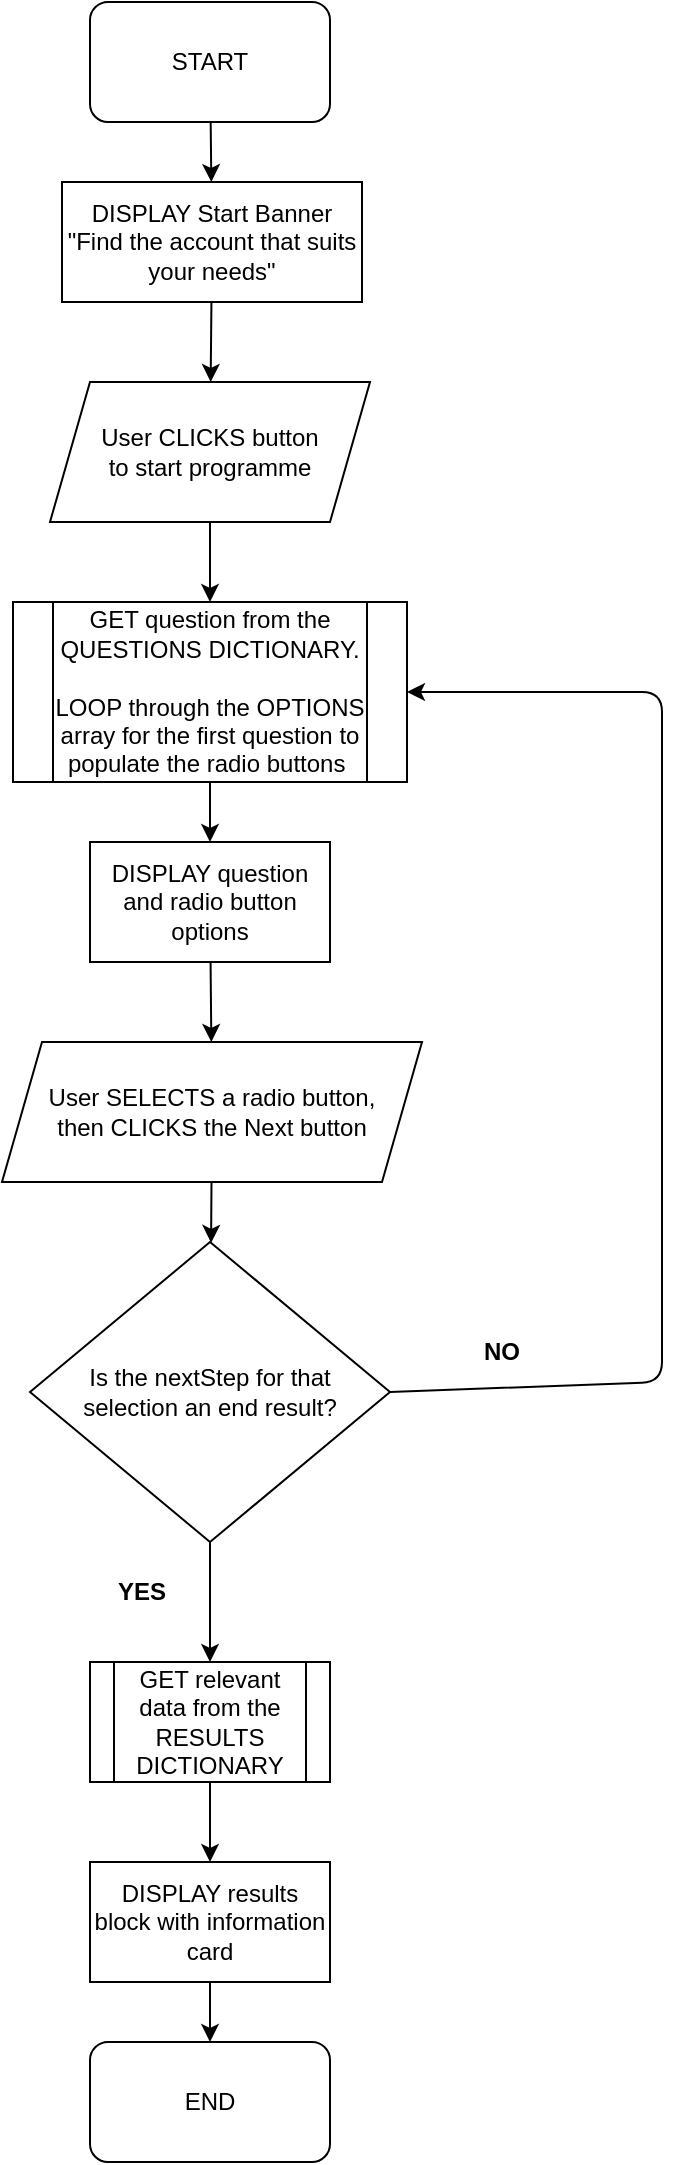 <mxfile>
    <diagram id="boseMotbtMpDVTBppYLF" name="Page-1">
        <mxGraphModel dx="846" dy="541" grid="1" gridSize="10" guides="1" tooltips="1" connect="1" arrows="1" fold="1" page="1" pageScale="1" pageWidth="827" pageHeight="1169" math="0" shadow="0">
            <root>
                <mxCell id="0"/>
                <mxCell id="1" parent="0"/>
                <mxCell id="4" value="" style="edgeStyle=none;html=1;" edge="1" parent="1" source="2" target="3">
                    <mxGeometry relative="1" as="geometry"/>
                </mxCell>
                <mxCell id="2" value="START" style="rounded=1;whiteSpace=wrap;html=1;" vertex="1" parent="1">
                    <mxGeometry x="354" y="10" width="120" height="60" as="geometry"/>
                </mxCell>
                <mxCell id="6" value="" style="edgeStyle=none;html=1;" edge="1" parent="1" source="3" target="5">
                    <mxGeometry relative="1" as="geometry"/>
                </mxCell>
                <mxCell id="3" value="DISPLAY Start Banner&lt;br&gt;&quot;Find the account that suits your needs&quot;" style="rounded=0;whiteSpace=wrap;html=1;" vertex="1" parent="1">
                    <mxGeometry x="340" y="100" width="150" height="60" as="geometry"/>
                </mxCell>
                <mxCell id="10" value="" style="edgeStyle=none;html=1;" edge="1" parent="1" source="5" target="9">
                    <mxGeometry relative="1" as="geometry"/>
                </mxCell>
                <mxCell id="5" value="User CLICKS button &lt;br&gt;to start programme" style="shape=parallelogram;perimeter=parallelogramPerimeter;whiteSpace=wrap;html=1;fixedSize=1;" vertex="1" parent="1">
                    <mxGeometry x="334" y="200" width="160" height="70" as="geometry"/>
                </mxCell>
                <mxCell id="12" value="" style="edgeStyle=none;html=1;" edge="1" parent="1" source="9" target="11">
                    <mxGeometry relative="1" as="geometry"/>
                </mxCell>
                <mxCell id="9" value="GET question from the QUESTIONS DICTIONARY. &lt;br&gt;&lt;br&gt;LOOP through the OPTIONS array for the first question to populate the radio buttons&amp;nbsp;" style="shape=process;whiteSpace=wrap;html=1;backgroundOutline=1;" vertex="1" parent="1">
                    <mxGeometry x="315.5" y="310" width="197" height="90" as="geometry"/>
                </mxCell>
                <mxCell id="14" value="" style="edgeStyle=none;html=1;" edge="1" parent="1" source="11" target="13">
                    <mxGeometry relative="1" as="geometry"/>
                </mxCell>
                <mxCell id="11" value="DISPLAY question and radio button options" style="whiteSpace=wrap;html=1;" vertex="1" parent="1">
                    <mxGeometry x="354" y="430" width="120" height="60" as="geometry"/>
                </mxCell>
                <mxCell id="16" value="" style="edgeStyle=none;html=1;" edge="1" parent="1" source="13" target="15">
                    <mxGeometry relative="1" as="geometry"/>
                </mxCell>
                <mxCell id="13" value="User SELECTS a radio button, &lt;br&gt;then CLICKS the Next button" style="shape=parallelogram;perimeter=parallelogramPerimeter;whiteSpace=wrap;html=1;fixedSize=1;" vertex="1" parent="1">
                    <mxGeometry x="310" y="530" width="210" height="70" as="geometry"/>
                </mxCell>
                <mxCell id="21" value="" style="edgeStyle=none;html=1;" edge="1" parent="1" source="15" target="19">
                    <mxGeometry relative="1" as="geometry"/>
                </mxCell>
                <mxCell id="15" value="Is the nextStep for that &lt;br&gt;selection an end result?" style="rhombus;whiteSpace=wrap;html=1;" vertex="1" parent="1">
                    <mxGeometry x="324" y="630" width="180" height="150" as="geometry"/>
                </mxCell>
                <mxCell id="23" value="" style="edgeStyle=none;html=1;" edge="1" parent="1" source="19" target="22">
                    <mxGeometry relative="1" as="geometry"/>
                </mxCell>
                <mxCell id="24" style="edgeStyle=none;html=1;exitX=1;exitY=0.5;exitDx=0;exitDy=0;entryX=1;entryY=0.5;entryDx=0;entryDy=0;" edge="1" parent="1" source="15" target="9">
                    <mxGeometry relative="1" as="geometry">
                        <Array as="points">
                            <mxPoint x="640" y="700"/>
                            <mxPoint x="640" y="355"/>
                        </Array>
                    </mxGeometry>
                </mxCell>
                <mxCell id="19" value="GET relevant data from the RESULTS DICTIONARY" style="shape=process;whiteSpace=wrap;html=1;backgroundOutline=1;" vertex="1" parent="1">
                    <mxGeometry x="354" y="840" width="120" height="60" as="geometry"/>
                </mxCell>
                <mxCell id="28" value="" style="edgeStyle=none;html=1;" edge="1" parent="1" source="22" target="27">
                    <mxGeometry relative="1" as="geometry"/>
                </mxCell>
                <mxCell id="22" value="DISPLAY results block with information card" style="whiteSpace=wrap;html=1;" vertex="1" parent="1">
                    <mxGeometry x="354" y="940" width="120" height="60" as="geometry"/>
                </mxCell>
                <mxCell id="25" value="&lt;b&gt;YES&lt;/b&gt;" style="text;html=1;strokeColor=none;fillColor=none;align=center;verticalAlign=middle;whiteSpace=wrap;rounded=0;" vertex="1" parent="1">
                    <mxGeometry x="350" y="790" width="60" height="30" as="geometry"/>
                </mxCell>
                <mxCell id="26" value="&lt;b&gt;NO&lt;/b&gt;" style="text;html=1;strokeColor=none;fillColor=none;align=center;verticalAlign=middle;whiteSpace=wrap;rounded=0;" vertex="1" parent="1">
                    <mxGeometry x="530" y="670" width="60" height="30" as="geometry"/>
                </mxCell>
                <mxCell id="27" value="END" style="rounded=1;whiteSpace=wrap;html=1;" vertex="1" parent="1">
                    <mxGeometry x="354" y="1030" width="120" height="60" as="geometry"/>
                </mxCell>
            </root>
        </mxGraphModel>
    </diagram>
</mxfile>